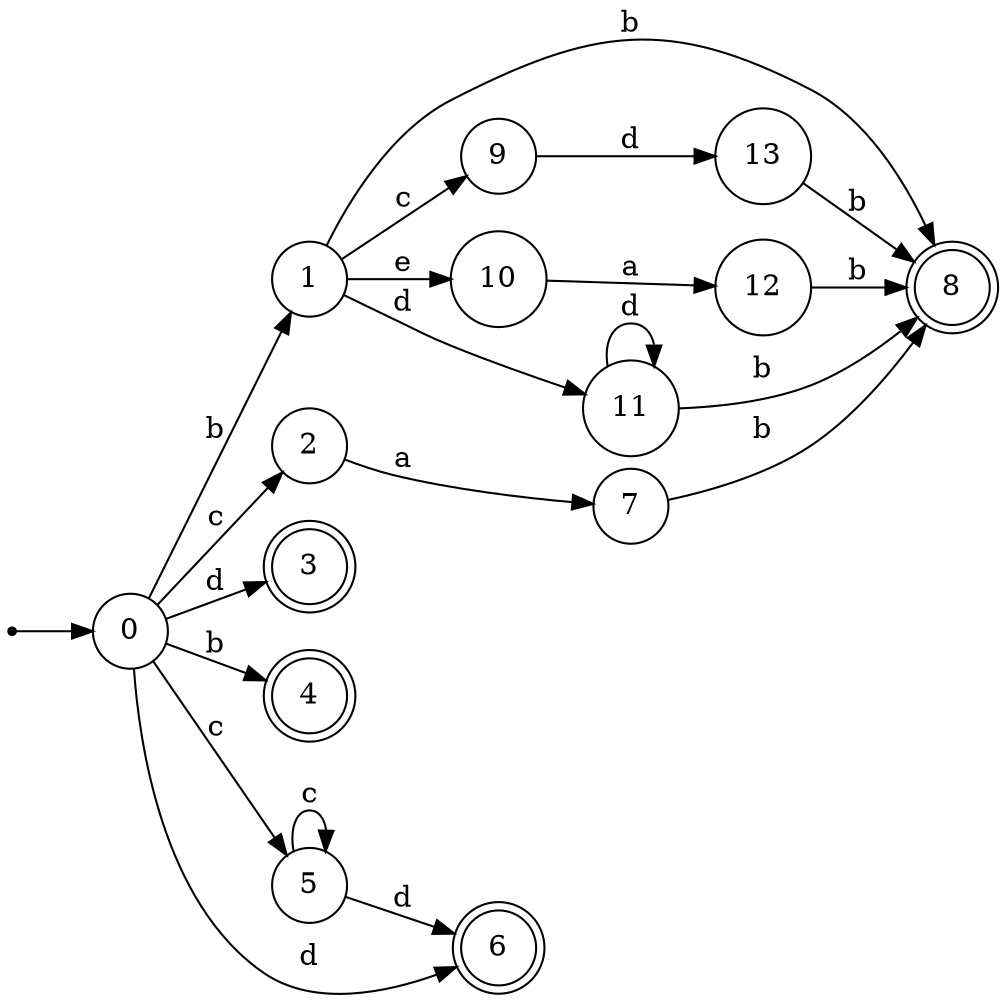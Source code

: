 digraph finite_state_machine {
rankdir=LR;
size="20,20";
node [shape = point]; "dummy0"
node [shape = circle]; "0";
"dummy0" -> "0";
node [shape = circle]; "1";
node [shape = circle]; "2";
node [shape = doublecircle]; "3";node [shape = doublecircle]; "4";node [shape = circle]; "5";
node [shape = doublecircle]; "6";node [shape = circle]; "7";
node [shape = doublecircle]; "8";node [shape = circle]; "9";
node [shape = circle]; "10";
node [shape = circle]; "11";
node [shape = circle]; "12";
node [shape = circle]; "13";
"0" -> "1" [label = "b"];
 "0" -> "4" [label = "b"];
 "0" -> "2" [label = "c"];
 "0" -> "5" [label = "c"];
 "0" -> "3" [label = "d"];
 "0" -> "6" [label = "d"];
 "5" -> "5" [label = "c"];
 "5" -> "6" [label = "d"];
 "2" -> "7" [label = "a"];
 "7" -> "8" [label = "b"];
 "1" -> "9" [label = "c"];
 "1" -> "10" [label = "e"];
 "1" -> "11" [label = "d"];
 "1" -> "8" [label = "b"];
 "11" -> "11" [label = "d"];
 "11" -> "8" [label = "b"];
 "10" -> "12" [label = "a"];
 "12" -> "8" [label = "b"];
 "9" -> "13" [label = "d"];
 "13" -> "8" [label = "b"];
 }
